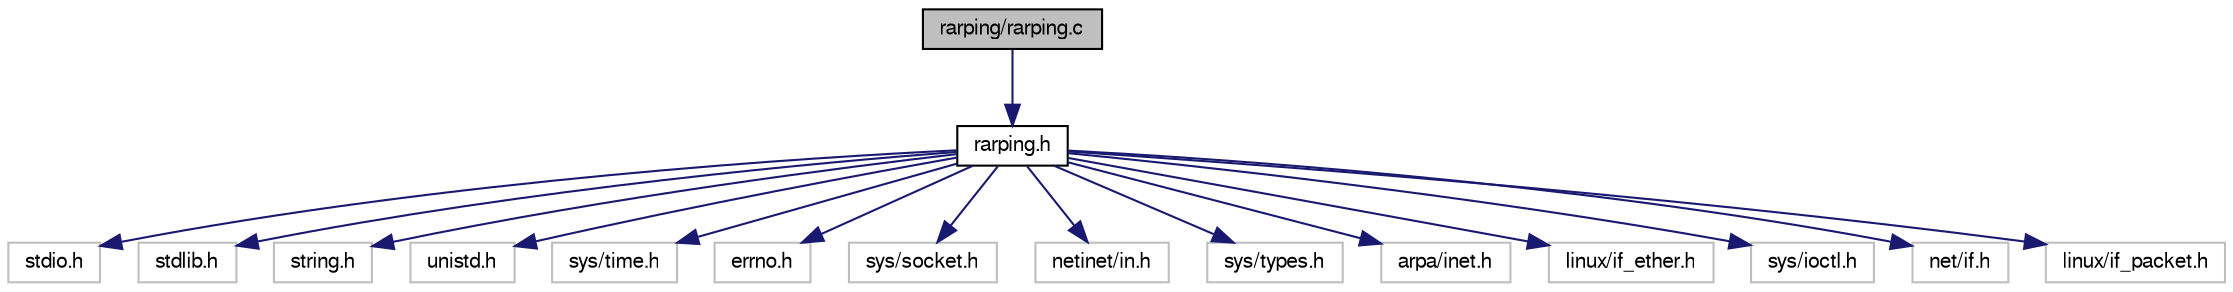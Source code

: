 digraph G
{
  bgcolor="transparent";
  edge [fontname="FreeSans",fontsize=10,labelfontname="FreeSans",labelfontsize=10];
  node [fontname="FreeSans",fontsize=10,shape=record];
  Node1 [label="rarping/rarping.c",height=0.2,width=0.4,color="black", fillcolor="grey75", style="filled" fontcolor="black"];
  Node1 -> Node2 [color="midnightblue",fontsize=10,style="solid",fontname="FreeSans"];
  Node2 [label="rarping.h",height=0.2,width=0.4,color="black",URL="$rarping_8h.html",tooltip="Rarping - send RARP REQUEST to a neighbour host."];
  Node2 -> Node3 [color="midnightblue",fontsize=10,style="solid",fontname="FreeSans"];
  Node3 [label="stdio.h",height=0.2,width=0.4,color="grey75"];
  Node2 -> Node4 [color="midnightblue",fontsize=10,style="solid",fontname="FreeSans"];
  Node4 [label="stdlib.h",height=0.2,width=0.4,color="grey75"];
  Node2 -> Node5 [color="midnightblue",fontsize=10,style="solid",fontname="FreeSans"];
  Node5 [label="string.h",height=0.2,width=0.4,color="grey75"];
  Node2 -> Node6 [color="midnightblue",fontsize=10,style="solid",fontname="FreeSans"];
  Node6 [label="unistd.h",height=0.2,width=0.4,color="grey75"];
  Node2 -> Node7 [color="midnightblue",fontsize=10,style="solid",fontname="FreeSans"];
  Node7 [label="sys/time.h",height=0.2,width=0.4,color="grey75"];
  Node2 -> Node8 [color="midnightblue",fontsize=10,style="solid",fontname="FreeSans"];
  Node8 [label="errno.h",height=0.2,width=0.4,color="grey75"];
  Node2 -> Node9 [color="midnightblue",fontsize=10,style="solid",fontname="FreeSans"];
  Node9 [label="sys/socket.h",height=0.2,width=0.4,color="grey75"];
  Node2 -> Node10 [color="midnightblue",fontsize=10,style="solid",fontname="FreeSans"];
  Node10 [label="netinet/in.h",height=0.2,width=0.4,color="grey75"];
  Node2 -> Node11 [color="midnightblue",fontsize=10,style="solid",fontname="FreeSans"];
  Node11 [label="sys/types.h",height=0.2,width=0.4,color="grey75"];
  Node2 -> Node12 [color="midnightblue",fontsize=10,style="solid",fontname="FreeSans"];
  Node12 [label="arpa/inet.h",height=0.2,width=0.4,color="grey75"];
  Node2 -> Node13 [color="midnightblue",fontsize=10,style="solid",fontname="FreeSans"];
  Node13 [label="linux/if_ether.h",height=0.2,width=0.4,color="grey75"];
  Node2 -> Node14 [color="midnightblue",fontsize=10,style="solid",fontname="FreeSans"];
  Node14 [label="sys/ioctl.h",height=0.2,width=0.4,color="grey75"];
  Node2 -> Node15 [color="midnightblue",fontsize=10,style="solid",fontname="FreeSans"];
  Node15 [label="net/if.h",height=0.2,width=0.4,color="grey75"];
  Node2 -> Node16 [color="midnightblue",fontsize=10,style="solid",fontname="FreeSans"];
  Node16 [label="linux/if_packet.h",height=0.2,width=0.4,color="grey75"];
}
